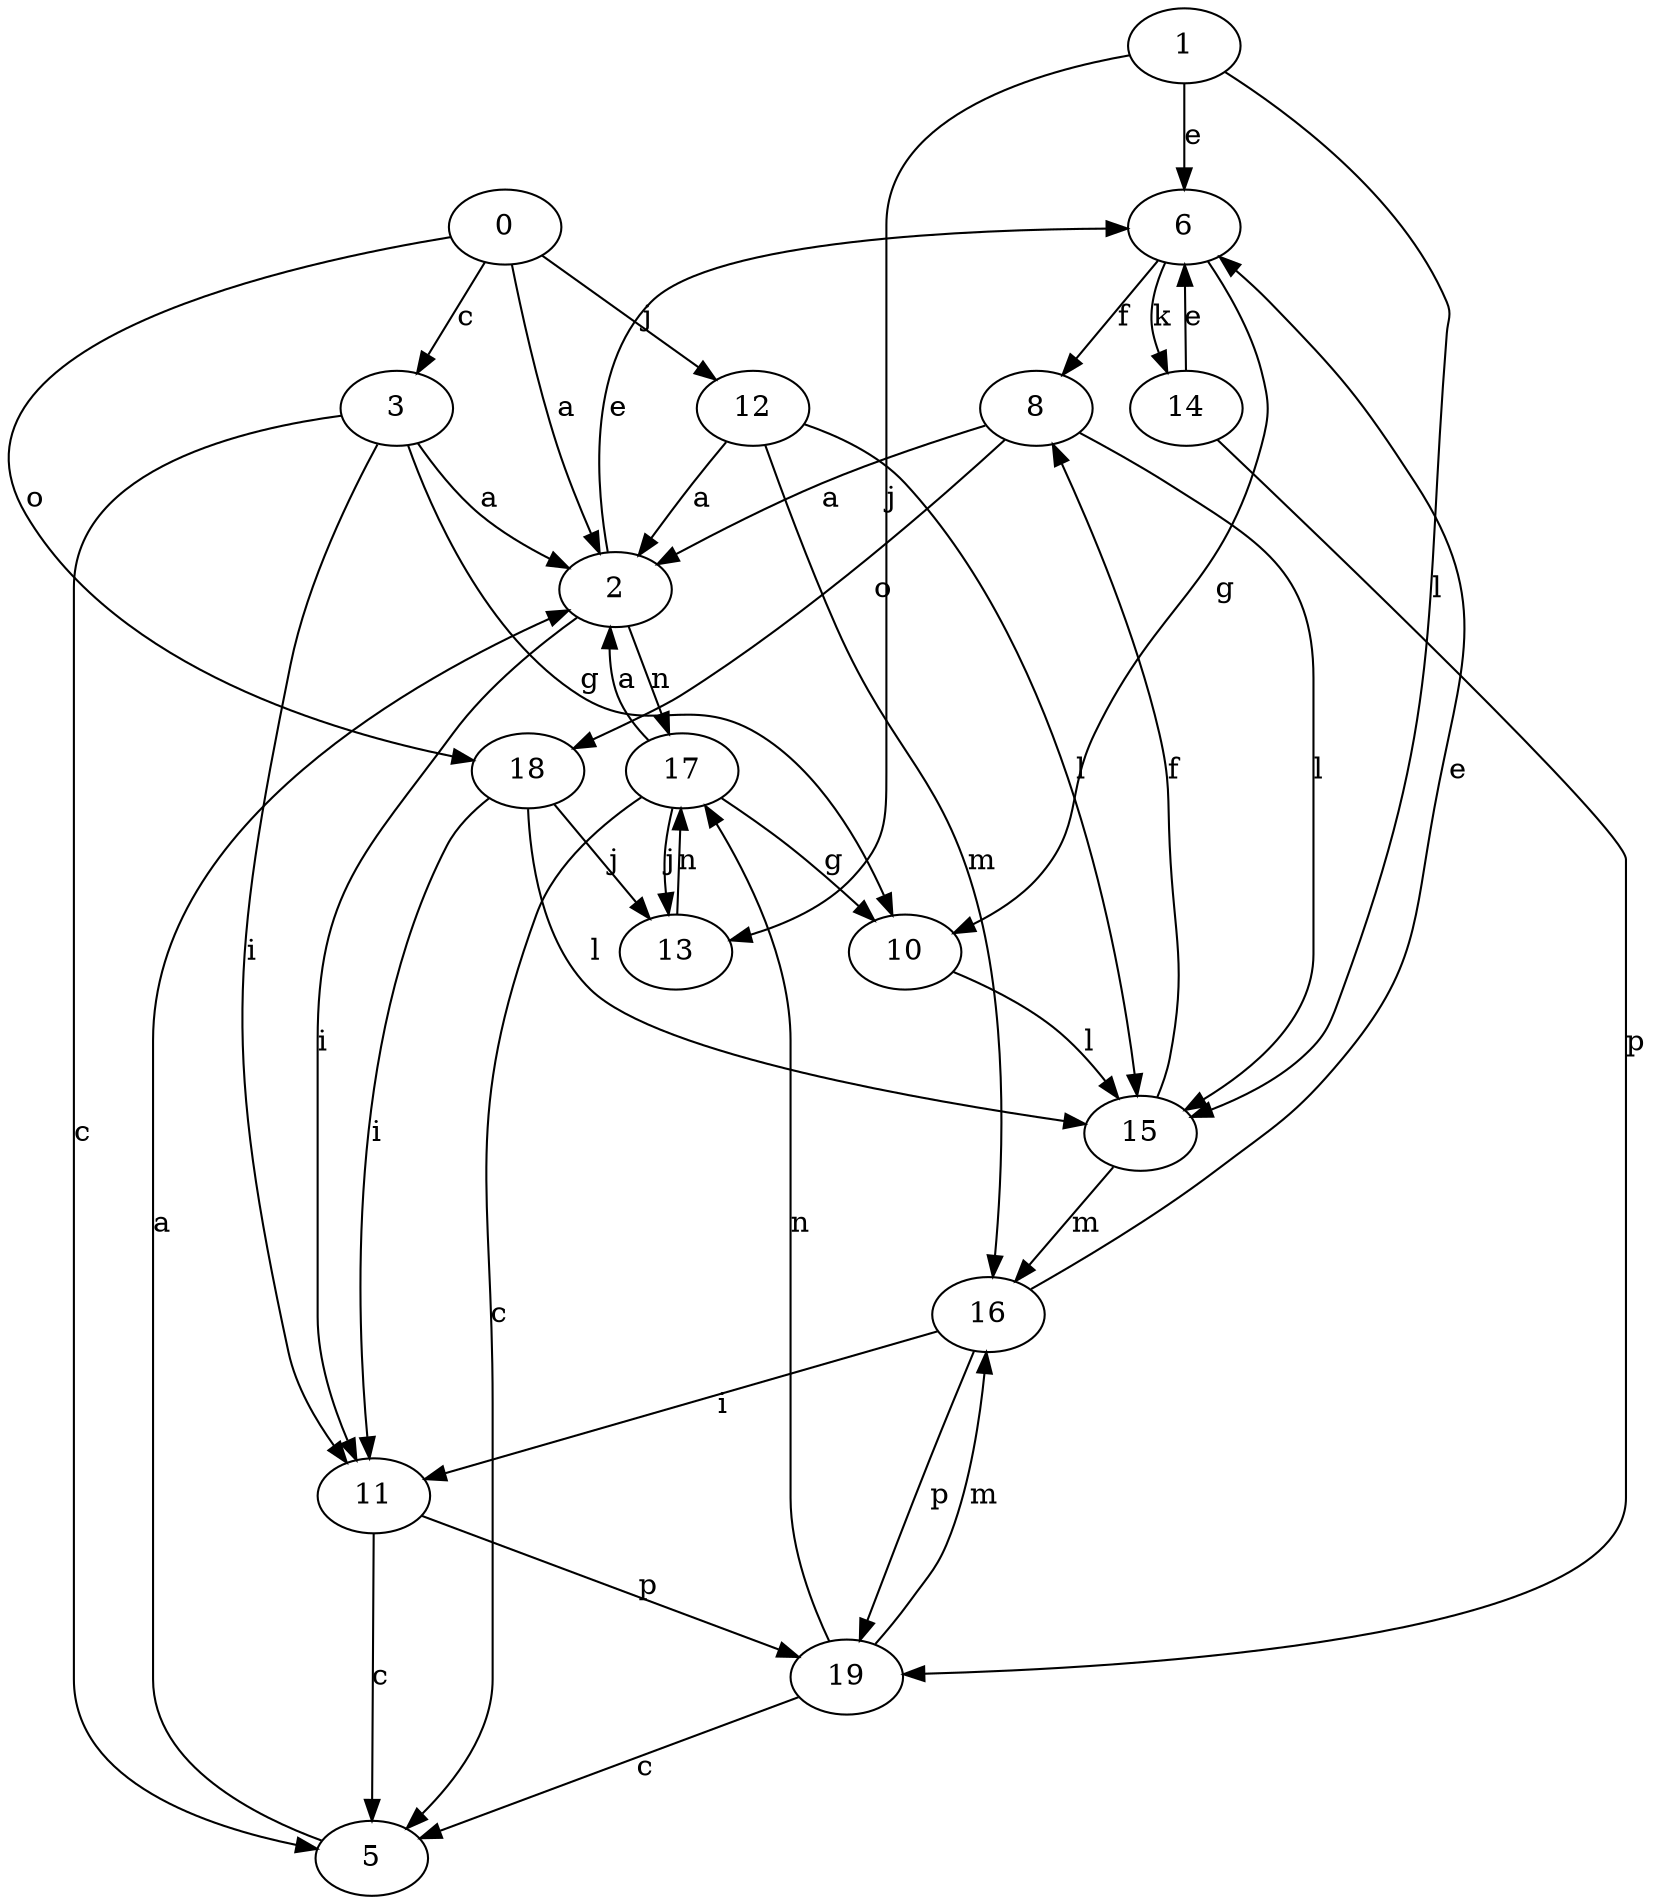 strict digraph  {
1;
2;
3;
0;
5;
6;
8;
10;
11;
12;
13;
14;
15;
16;
17;
18;
19;
1 -> 6  [label=e];
1 -> 13  [label=j];
1 -> 15  [label=l];
2 -> 6  [label=e];
2 -> 11  [label=i];
2 -> 17  [label=n];
3 -> 2  [label=a];
3 -> 5  [label=c];
3 -> 10  [label=g];
3 -> 11  [label=i];
0 -> 2  [label=a];
0 -> 3  [label=c];
0 -> 12  [label=j];
0 -> 18  [label=o];
5 -> 2  [label=a];
6 -> 8  [label=f];
6 -> 10  [label=g];
6 -> 14  [label=k];
8 -> 2  [label=a];
8 -> 15  [label=l];
8 -> 18  [label=o];
10 -> 15  [label=l];
11 -> 5  [label=c];
11 -> 19  [label=p];
12 -> 2  [label=a];
12 -> 15  [label=l];
12 -> 16  [label=m];
13 -> 17  [label=n];
14 -> 6  [label=e];
14 -> 19  [label=p];
15 -> 8  [label=f];
15 -> 16  [label=m];
16 -> 6  [label=e];
16 -> 11  [label=i];
16 -> 19  [label=p];
17 -> 2  [label=a];
17 -> 5  [label=c];
17 -> 10  [label=g];
17 -> 13  [label=j];
18 -> 11  [label=i];
18 -> 13  [label=j];
18 -> 15  [label=l];
19 -> 5  [label=c];
19 -> 16  [label=m];
19 -> 17  [label=n];
}
